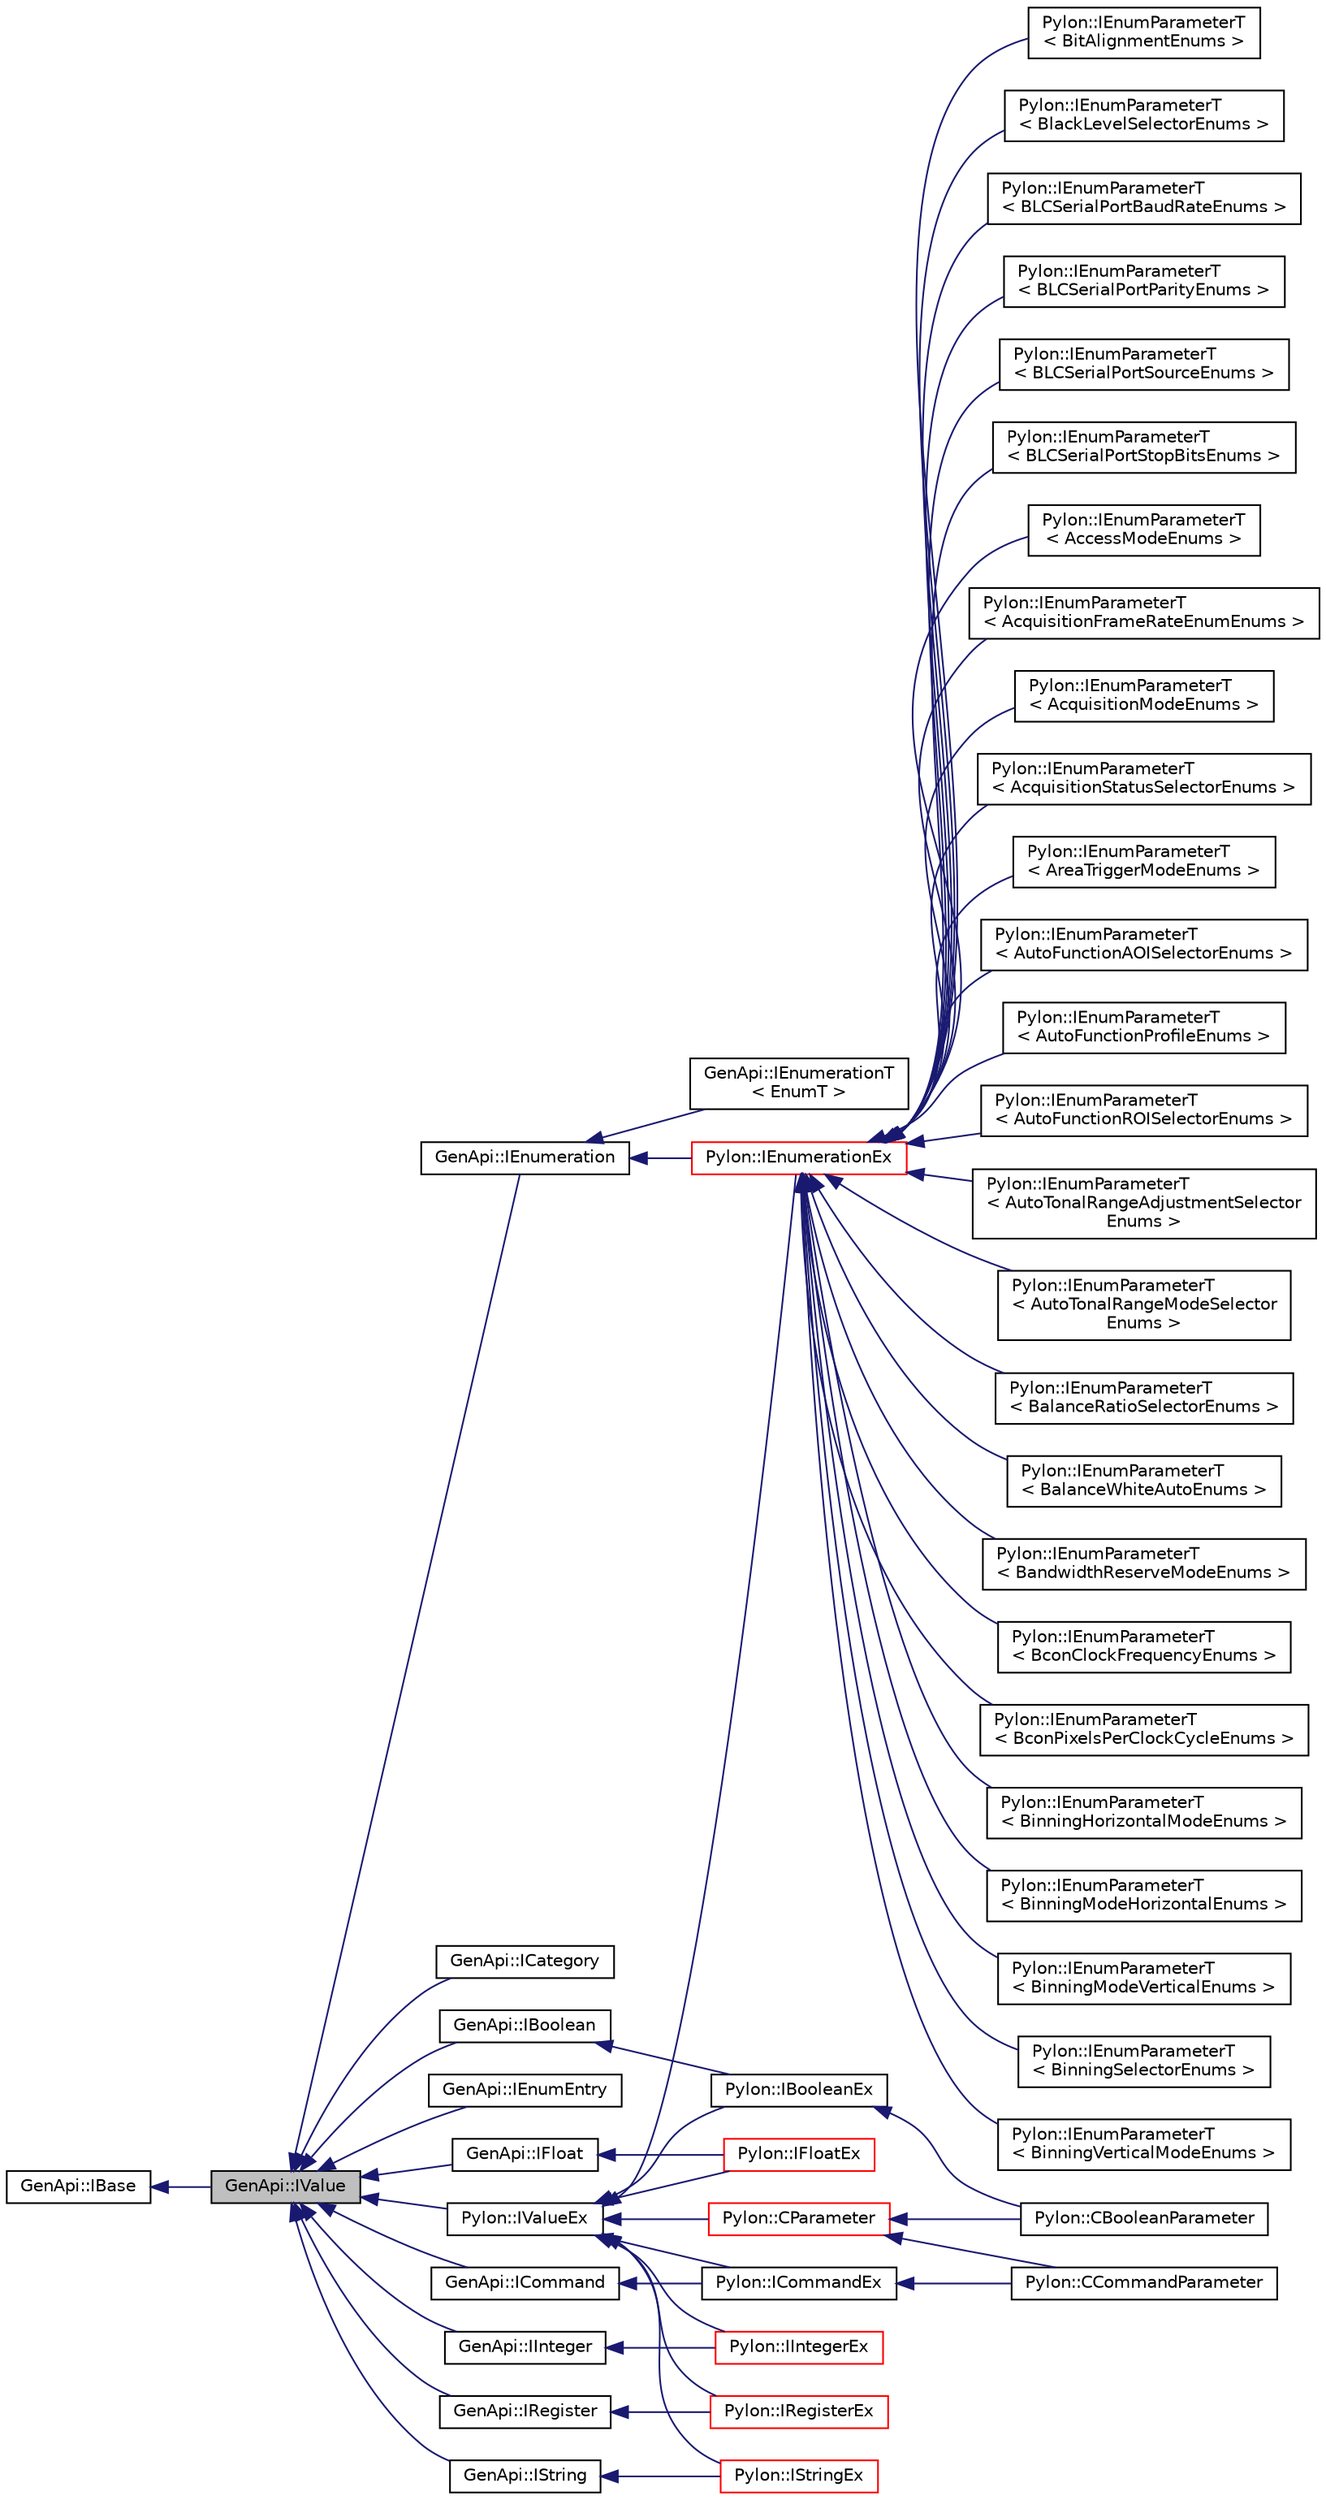 digraph "GenApi::IValue"
{
  edge [fontname="Helvetica",fontsize="10",labelfontname="Helvetica",labelfontsize="10"];
  node [fontname="Helvetica",fontsize="10",shape=record];
  rankdir="LR";
  Node1 [label="GenApi::IValue",height=0.2,width=0.4,color="black", fillcolor="grey75", style="filled", fontcolor="black"];
  Node2 -> Node1 [dir="back",color="midnightblue",fontsize="10",style="solid",fontname="Helvetica"];
  Node2 [label="GenApi::IBase",height=0.2,width=0.4,color="black", fillcolor="white", style="filled",URL="$struct_gen_api_1_1_i_base.html",tooltip="Base interface common to all nodes. "];
  Node1 -> Node3 [dir="back",color="midnightblue",fontsize="10",style="solid",fontname="Helvetica"];
  Node3 [label="GenApi::IBoolean",height=0.2,width=0.4,color="black", fillcolor="white", style="filled",URL="$struct_gen_api_1_1_i_boolean.html",tooltip="Interface for Boolean properties. "];
  Node3 -> Node4 [dir="back",color="midnightblue",fontsize="10",style="solid",fontname="Helvetica"];
  Node4 [label="Pylon::IBooleanEx",height=0.2,width=0.4,color="black", fillcolor="white", style="filled",URL="$struct_pylon_1_1_i_boolean_ex.html",tooltip="Extends the GenApi::IBoolean interface with convenience methods. "];
  Node4 -> Node5 [dir="back",color="midnightblue",fontsize="10",style="solid",fontname="Helvetica"];
  Node5 [label="Pylon::CBooleanParameter",height=0.2,width=0.4,color="black", fillcolor="white", style="filled",URL="$class_pylon_1_1_c_boolean_parameter.html",tooltip="CBooleanParameter class used to simplify access to GenApi parameters. "];
  Node1 -> Node6 [dir="back",color="midnightblue",fontsize="10",style="solid",fontname="Helvetica"];
  Node6 [label="GenApi::ICategory",height=0.2,width=0.4,color="black", fillcolor="white", style="filled",URL="$struct_gen_api_1_1_i_category.html",tooltip="Gives access to a category node. "];
  Node1 -> Node7 [dir="back",color="midnightblue",fontsize="10",style="solid",fontname="Helvetica"];
  Node7 [label="GenApi::ICommand",height=0.2,width=0.4,color="black", fillcolor="white", style="filled",URL="$struct_gen_api_1_1_i_command.html"];
  Node7 -> Node8 [dir="back",color="midnightblue",fontsize="10",style="solid",fontname="Helvetica"];
  Node8 [label="Pylon::ICommandEx",height=0.2,width=0.4,color="black", fillcolor="white", style="filled",URL="$struct_pylon_1_1_i_command_ex.html",tooltip="Extends the GenApi::ICommand interface with convenience methods. "];
  Node8 -> Node9 [dir="back",color="midnightblue",fontsize="10",style="solid",fontname="Helvetica"];
  Node9 [label="Pylon::CCommandParameter",height=0.2,width=0.4,color="black", fillcolor="white", style="filled",URL="$class_pylon_1_1_c_command_parameter.html",tooltip="CCommandParameter class used to simplify access to GenApi parameters. "];
  Node1 -> Node10 [dir="back",color="midnightblue",fontsize="10",style="solid",fontname="Helvetica"];
  Node10 [label="GenApi::IEnumEntry",height=0.2,width=0.4,color="black", fillcolor="white", style="filled",URL="$struct_gen_api_1_1_i_enum_entry.html",tooltip="Interface of single enum value. "];
  Node1 -> Node11 [dir="back",color="midnightblue",fontsize="10",style="solid",fontname="Helvetica"];
  Node11 [label="GenApi::IEnumeration",height=0.2,width=0.4,color="black", fillcolor="white", style="filled",URL="$struct_gen_api_1_1_i_enumeration.html",tooltip="Interface for enumeration properties. "];
  Node11 -> Node12 [dir="back",color="midnightblue",fontsize="10",style="solid",fontname="Helvetica"];
  Node12 [label="GenApi::IEnumerationT\l\< EnumT \>",height=0.2,width=0.4,color="black", fillcolor="white", style="filled",URL="$struct_gen_api_1_1_i_enumeration_t.html",tooltip="Interface for enumeration properties. "];
  Node11 -> Node13 [dir="back",color="midnightblue",fontsize="10",style="solid",fontname="Helvetica"];
  Node13 [label="Pylon::IEnumerationEx",height=0.2,width=0.4,color="red", fillcolor="white", style="filled",URL="$struct_pylon_1_1_i_enumeration_ex.html",tooltip="Extends the GenApi::IEnumeration interface with convenience methods. "];
  Node13 -> Node14 [dir="back",color="midnightblue",fontsize="10",style="solid",fontname="Helvetica"];
  Node14 [label="Pylon::IEnumParameterT\l\< AccessModeEnums \>",height=0.2,width=0.4,color="black", fillcolor="white", style="filled",URL="$struct_pylon_1_1_i_enum_parameter_t.html"];
  Node13 -> Node15 [dir="back",color="midnightblue",fontsize="10",style="solid",fontname="Helvetica"];
  Node15 [label="Pylon::IEnumParameterT\l\< AcquisitionFrameRateEnumEnums \>",height=0.2,width=0.4,color="black", fillcolor="white", style="filled",URL="$struct_pylon_1_1_i_enum_parameter_t.html"];
  Node13 -> Node16 [dir="back",color="midnightblue",fontsize="10",style="solid",fontname="Helvetica"];
  Node16 [label="Pylon::IEnumParameterT\l\< AcquisitionModeEnums \>",height=0.2,width=0.4,color="black", fillcolor="white", style="filled",URL="$struct_pylon_1_1_i_enum_parameter_t.html"];
  Node13 -> Node17 [dir="back",color="midnightblue",fontsize="10",style="solid",fontname="Helvetica"];
  Node17 [label="Pylon::IEnumParameterT\l\< AcquisitionStatusSelectorEnums \>",height=0.2,width=0.4,color="black", fillcolor="white", style="filled",URL="$struct_pylon_1_1_i_enum_parameter_t.html"];
  Node13 -> Node18 [dir="back",color="midnightblue",fontsize="10",style="solid",fontname="Helvetica"];
  Node18 [label="Pylon::IEnumParameterT\l\< AreaTriggerModeEnums \>",height=0.2,width=0.4,color="black", fillcolor="white", style="filled",URL="$struct_pylon_1_1_i_enum_parameter_t.html"];
  Node13 -> Node19 [dir="back",color="midnightblue",fontsize="10",style="solid",fontname="Helvetica"];
  Node19 [label="Pylon::IEnumParameterT\l\< AutoFunctionAOISelectorEnums \>",height=0.2,width=0.4,color="black", fillcolor="white", style="filled",URL="$struct_pylon_1_1_i_enum_parameter_t.html"];
  Node13 -> Node20 [dir="back",color="midnightblue",fontsize="10",style="solid",fontname="Helvetica"];
  Node20 [label="Pylon::IEnumParameterT\l\< AutoFunctionProfileEnums \>",height=0.2,width=0.4,color="black", fillcolor="white", style="filled",URL="$struct_pylon_1_1_i_enum_parameter_t.html"];
  Node13 -> Node21 [dir="back",color="midnightblue",fontsize="10",style="solid",fontname="Helvetica"];
  Node21 [label="Pylon::IEnumParameterT\l\< AutoFunctionROISelectorEnums \>",height=0.2,width=0.4,color="black", fillcolor="white", style="filled",URL="$struct_pylon_1_1_i_enum_parameter_t.html"];
  Node13 -> Node22 [dir="back",color="midnightblue",fontsize="10",style="solid",fontname="Helvetica"];
  Node22 [label="Pylon::IEnumParameterT\l\< AutoTonalRangeAdjustmentSelector\lEnums \>",height=0.2,width=0.4,color="black", fillcolor="white", style="filled",URL="$struct_pylon_1_1_i_enum_parameter_t.html"];
  Node13 -> Node23 [dir="back",color="midnightblue",fontsize="10",style="solid",fontname="Helvetica"];
  Node23 [label="Pylon::IEnumParameterT\l\< AutoTonalRangeModeSelector\lEnums \>",height=0.2,width=0.4,color="black", fillcolor="white", style="filled",URL="$struct_pylon_1_1_i_enum_parameter_t.html"];
  Node13 -> Node24 [dir="back",color="midnightblue",fontsize="10",style="solid",fontname="Helvetica"];
  Node24 [label="Pylon::IEnumParameterT\l\< BalanceRatioSelectorEnums \>",height=0.2,width=0.4,color="black", fillcolor="white", style="filled",URL="$struct_pylon_1_1_i_enum_parameter_t.html"];
  Node13 -> Node25 [dir="back",color="midnightblue",fontsize="10",style="solid",fontname="Helvetica"];
  Node25 [label="Pylon::IEnumParameterT\l\< BalanceWhiteAutoEnums \>",height=0.2,width=0.4,color="black", fillcolor="white", style="filled",URL="$struct_pylon_1_1_i_enum_parameter_t.html"];
  Node13 -> Node26 [dir="back",color="midnightblue",fontsize="10",style="solid",fontname="Helvetica"];
  Node26 [label="Pylon::IEnumParameterT\l\< BandwidthReserveModeEnums \>",height=0.2,width=0.4,color="black", fillcolor="white", style="filled",URL="$struct_pylon_1_1_i_enum_parameter_t.html"];
  Node13 -> Node27 [dir="back",color="midnightblue",fontsize="10",style="solid",fontname="Helvetica"];
  Node27 [label="Pylon::IEnumParameterT\l\< BconClockFrequencyEnums \>",height=0.2,width=0.4,color="black", fillcolor="white", style="filled",URL="$struct_pylon_1_1_i_enum_parameter_t.html"];
  Node13 -> Node28 [dir="back",color="midnightblue",fontsize="10",style="solid",fontname="Helvetica"];
  Node28 [label="Pylon::IEnumParameterT\l\< BconPixelsPerClockCycleEnums \>",height=0.2,width=0.4,color="black", fillcolor="white", style="filled",URL="$struct_pylon_1_1_i_enum_parameter_t.html"];
  Node13 -> Node29 [dir="back",color="midnightblue",fontsize="10",style="solid",fontname="Helvetica"];
  Node29 [label="Pylon::IEnumParameterT\l\< BinningHorizontalModeEnums \>",height=0.2,width=0.4,color="black", fillcolor="white", style="filled",URL="$struct_pylon_1_1_i_enum_parameter_t.html"];
  Node13 -> Node30 [dir="back",color="midnightblue",fontsize="10",style="solid",fontname="Helvetica"];
  Node30 [label="Pylon::IEnumParameterT\l\< BinningModeHorizontalEnums \>",height=0.2,width=0.4,color="black", fillcolor="white", style="filled",URL="$struct_pylon_1_1_i_enum_parameter_t.html"];
  Node13 -> Node31 [dir="back",color="midnightblue",fontsize="10",style="solid",fontname="Helvetica"];
  Node31 [label="Pylon::IEnumParameterT\l\< BinningModeVerticalEnums \>",height=0.2,width=0.4,color="black", fillcolor="white", style="filled",URL="$struct_pylon_1_1_i_enum_parameter_t.html"];
  Node13 -> Node32 [dir="back",color="midnightblue",fontsize="10",style="solid",fontname="Helvetica"];
  Node32 [label="Pylon::IEnumParameterT\l\< BinningSelectorEnums \>",height=0.2,width=0.4,color="black", fillcolor="white", style="filled",URL="$struct_pylon_1_1_i_enum_parameter_t.html"];
  Node13 -> Node33 [dir="back",color="midnightblue",fontsize="10",style="solid",fontname="Helvetica"];
  Node33 [label="Pylon::IEnumParameterT\l\< BinningVerticalModeEnums \>",height=0.2,width=0.4,color="black", fillcolor="white", style="filled",URL="$struct_pylon_1_1_i_enum_parameter_t.html"];
  Node13 -> Node34 [dir="back",color="midnightblue",fontsize="10",style="solid",fontname="Helvetica"];
  Node34 [label="Pylon::IEnumParameterT\l\< BitAlignmentEnums \>",height=0.2,width=0.4,color="black", fillcolor="white", style="filled",URL="$struct_pylon_1_1_i_enum_parameter_t.html"];
  Node13 -> Node35 [dir="back",color="midnightblue",fontsize="10",style="solid",fontname="Helvetica"];
  Node35 [label="Pylon::IEnumParameterT\l\< BlackLevelSelectorEnums \>",height=0.2,width=0.4,color="black", fillcolor="white", style="filled",URL="$struct_pylon_1_1_i_enum_parameter_t.html"];
  Node13 -> Node36 [dir="back",color="midnightblue",fontsize="10",style="solid",fontname="Helvetica"];
  Node36 [label="Pylon::IEnumParameterT\l\< BLCSerialPortBaudRateEnums \>",height=0.2,width=0.4,color="black", fillcolor="white", style="filled",URL="$struct_pylon_1_1_i_enum_parameter_t.html"];
  Node13 -> Node37 [dir="back",color="midnightblue",fontsize="10",style="solid",fontname="Helvetica"];
  Node37 [label="Pylon::IEnumParameterT\l\< BLCSerialPortParityEnums \>",height=0.2,width=0.4,color="black", fillcolor="white", style="filled",URL="$struct_pylon_1_1_i_enum_parameter_t.html"];
  Node13 -> Node38 [dir="back",color="midnightblue",fontsize="10",style="solid",fontname="Helvetica"];
  Node38 [label="Pylon::IEnumParameterT\l\< BLCSerialPortSourceEnums \>",height=0.2,width=0.4,color="black", fillcolor="white", style="filled",URL="$struct_pylon_1_1_i_enum_parameter_t.html"];
  Node13 -> Node39 [dir="back",color="midnightblue",fontsize="10",style="solid",fontname="Helvetica"];
  Node39 [label="Pylon::IEnumParameterT\l\< BLCSerialPortStopBitsEnums \>",height=0.2,width=0.4,color="black", fillcolor="white", style="filled",URL="$struct_pylon_1_1_i_enum_parameter_t.html"];
  Node1 -> Node40 [dir="back",color="midnightblue",fontsize="10",style="solid",fontname="Helvetica"];
  Node40 [label="GenApi::IFloat",height=0.2,width=0.4,color="black", fillcolor="white", style="filled",URL="$struct_gen_api_1_1_i_float.html",tooltip="Interface for float properties. "];
  Node40 -> Node41 [dir="back",color="midnightblue",fontsize="10",style="solid",fontname="Helvetica"];
  Node41 [label="Pylon::IFloatEx",height=0.2,width=0.4,color="red", fillcolor="white", style="filled",URL="$struct_pylon_1_1_i_float_ex.html",tooltip="Extends the GenApi::IFloat interface with convenience methods. "];
  Node1 -> Node42 [dir="back",color="midnightblue",fontsize="10",style="solid",fontname="Helvetica"];
  Node42 [label="GenApi::IInteger",height=0.2,width=0.4,color="black", fillcolor="white", style="filled",URL="$struct_gen_api_1_1_i_integer.html",tooltip="Interface for integer properties. "];
  Node42 -> Node43 [dir="back",color="midnightblue",fontsize="10",style="solid",fontname="Helvetica"];
  Node43 [label="Pylon::IIntegerEx",height=0.2,width=0.4,color="red", fillcolor="white", style="filled",URL="$struct_pylon_1_1_i_integer_ex.html",tooltip="Extends the GenApi::IInteger interface with convenience methods. "];
  Node1 -> Node44 [dir="back",color="midnightblue",fontsize="10",style="solid",fontname="Helvetica"];
  Node44 [label="GenApi::IRegister",height=0.2,width=0.4,color="black", fillcolor="white", style="filled",URL="$struct_gen_api_1_1_i_register.html",tooltip="Interface for registers. "];
  Node44 -> Node45 [dir="back",color="midnightblue",fontsize="10",style="solid",fontname="Helvetica"];
  Node45 [label="Pylon::IRegisterEx",height=0.2,width=0.4,color="red", fillcolor="white", style="filled",URL="$struct_pylon_1_1_i_register_ex.html",tooltip="Extends the GenApi::IRegister interface with convenience methods. "];
  Node1 -> Node46 [dir="back",color="midnightblue",fontsize="10",style="solid",fontname="Helvetica"];
  Node46 [label="GenApi::IString",height=0.2,width=0.4,color="black", fillcolor="white", style="filled",URL="$struct_gen_api_1_1_i_string.html",tooltip="Interface for string properties. "];
  Node46 -> Node47 [dir="back",color="midnightblue",fontsize="10",style="solid",fontname="Helvetica"];
  Node47 [label="Pylon::IStringEx",height=0.2,width=0.4,color="red", fillcolor="white", style="filled",URL="$struct_pylon_1_1_i_string_ex.html",tooltip="Extends the GenApi::IString interface with convenience methods. "];
  Node1 -> Node48 [dir="back",color="midnightblue",fontsize="10",style="solid",fontname="Helvetica"];
  Node48 [label="Pylon::IValueEx",height=0.2,width=0.4,color="black", fillcolor="white", style="filled",URL="$struct_pylon_1_1_i_value_ex.html",tooltip="Extends the GenApi::IValue interface with convenience methods. "];
  Node48 -> Node49 [dir="back",color="midnightblue",fontsize="10",style="solid",fontname="Helvetica"];
  Node49 [label="Pylon::CParameter",height=0.2,width=0.4,color="red", fillcolor="white", style="filled",URL="$class_pylon_1_1_c_parameter.html",tooltip="CParameter class used to simplify access to GenApi parameters. "];
  Node49 -> Node5 [dir="back",color="midnightblue",fontsize="10",style="solid",fontname="Helvetica"];
  Node49 -> Node9 [dir="back",color="midnightblue",fontsize="10",style="solid",fontname="Helvetica"];
  Node48 -> Node4 [dir="back",color="midnightblue",fontsize="10",style="solid",fontname="Helvetica"];
  Node48 -> Node8 [dir="back",color="midnightblue",fontsize="10",style="solid",fontname="Helvetica"];
  Node48 -> Node13 [dir="back",color="midnightblue",fontsize="10",style="solid",fontname="Helvetica"];
  Node48 -> Node41 [dir="back",color="midnightblue",fontsize="10",style="solid",fontname="Helvetica"];
  Node48 -> Node43 [dir="back",color="midnightblue",fontsize="10",style="solid",fontname="Helvetica"];
  Node48 -> Node45 [dir="back",color="midnightblue",fontsize="10",style="solid",fontname="Helvetica"];
  Node48 -> Node47 [dir="back",color="midnightblue",fontsize="10",style="solid",fontname="Helvetica"];
}
